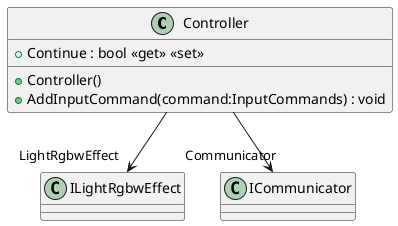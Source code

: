 @startuml
class Controller {
    + Controller()
    + Continue : bool <<get>> <<set>>
    + AddInputCommand(command:InputCommands) : void
}
Controller --> "LightRgbwEffect" ILightRgbwEffect
Controller --> "Communicator" ICommunicator
@enduml
